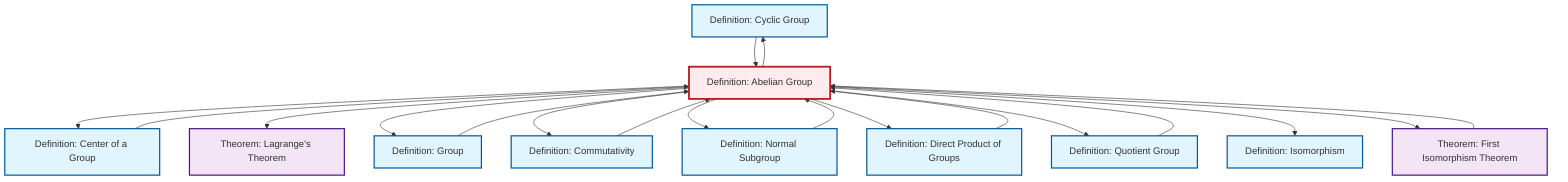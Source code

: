 graph TD
    classDef definition fill:#e1f5fe,stroke:#01579b,stroke-width:2px
    classDef theorem fill:#f3e5f5,stroke:#4a148c,stroke-width:2px
    classDef axiom fill:#fff3e0,stroke:#e65100,stroke-width:2px
    classDef example fill:#e8f5e9,stroke:#1b5e20,stroke-width:2px
    classDef current fill:#ffebee,stroke:#b71c1c,stroke-width:3px
    def-cyclic-group["Definition: Cyclic Group"]:::definition
    thm-first-isomorphism["Theorem: First Isomorphism Theorem"]:::theorem
    def-center-of-group["Definition: Center of a Group"]:::definition
    def-quotient-group["Definition: Quotient Group"]:::definition
    def-normal-subgroup["Definition: Normal Subgroup"]:::definition
    thm-lagrange["Theorem: Lagrange's Theorem"]:::theorem
    def-isomorphism["Definition: Isomorphism"]:::definition
    def-abelian-group["Definition: Abelian Group"]:::definition
    def-group["Definition: Group"]:::definition
    def-direct-product["Definition: Direct Product of Groups"]:::definition
    def-commutativity["Definition: Commutativity"]:::definition
    def-group --> def-abelian-group
    def-center-of-group --> def-abelian-group
    def-quotient-group --> def-abelian-group
    def-abelian-group --> def-center-of-group
    def-abelian-group --> def-cyclic-group
    def-normal-subgroup --> def-abelian-group
    def-abelian-group --> thm-lagrange
    def-abelian-group --> def-group
    def-abelian-group --> def-commutativity
    def-cyclic-group --> def-abelian-group
    def-commutativity --> def-abelian-group
    def-abelian-group --> def-normal-subgroup
    thm-first-isomorphism --> def-abelian-group
    def-abelian-group --> def-direct-product
    def-abelian-group --> def-quotient-group
    def-abelian-group --> def-isomorphism
    def-direct-product --> def-abelian-group
    def-abelian-group --> thm-first-isomorphism
    class def-abelian-group current